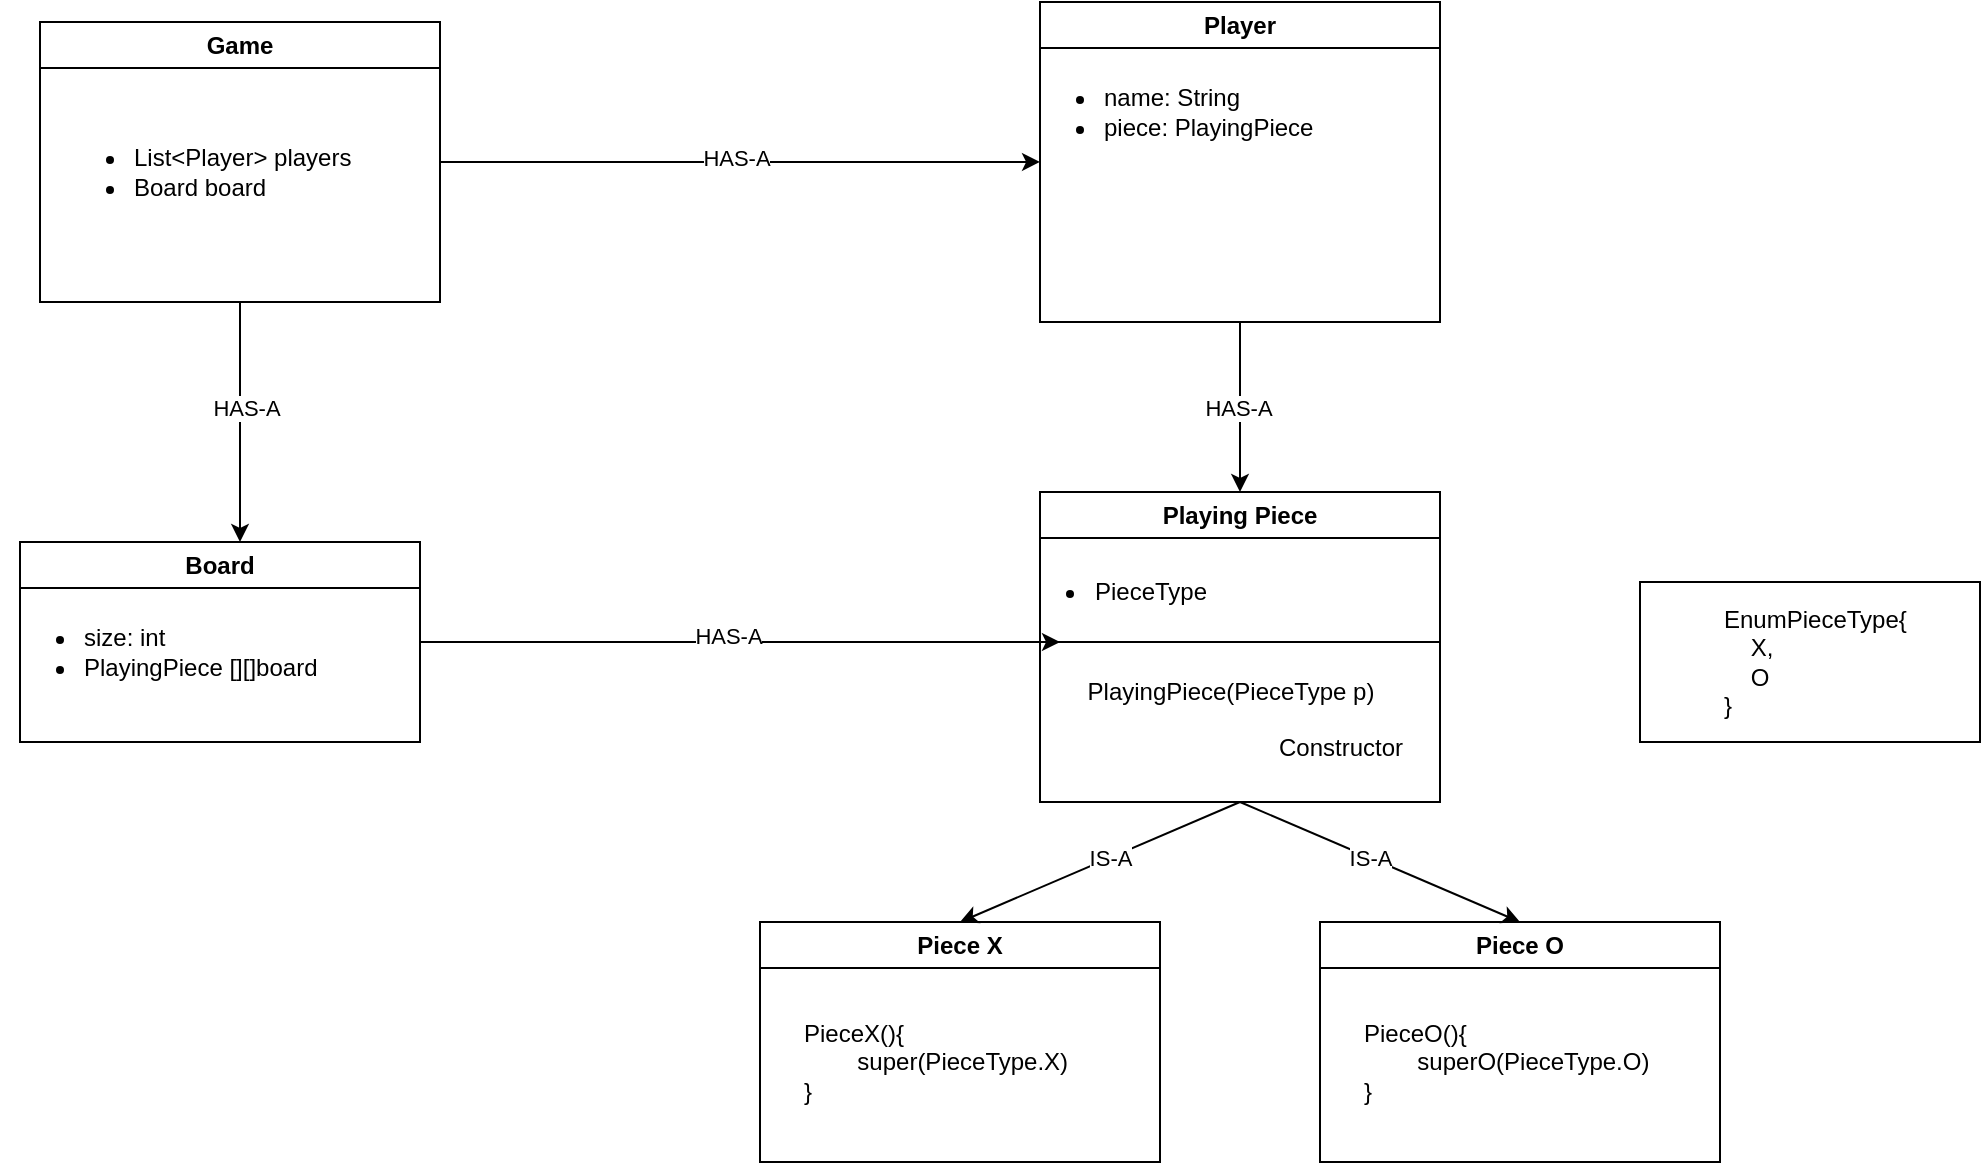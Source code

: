 <mxfile version="28.2.5">
  <diagram name="Page-1" id="Tj21QvJawq1ldRaWgG7r">
    <mxGraphModel dx="1426" dy="790" grid="1" gridSize="10" guides="1" tooltips="1" connect="1" arrows="1" fold="1" page="1" pageScale="1" pageWidth="1654" pageHeight="1169" background="#ffffff" math="0" shadow="0">
      <root>
        <mxCell id="0" />
        <mxCell id="1" parent="0" />
        <mxCell id="9NjTISBWOdYO_xShDrFO-2" value="Playing Piece" style="swimlane;whiteSpace=wrap;html=1;" vertex="1" parent="1">
          <mxGeometry x="850" y="385" width="200" height="155" as="geometry" />
        </mxCell>
        <mxCell id="9NjTISBWOdYO_xShDrFO-3" value="&lt;ul&gt;&lt;li&gt;PieceType&lt;/li&gt;&lt;/ul&gt;" style="text;html=1;align=center;verticalAlign=middle;resizable=0;points=[];autosize=1;strokeColor=none;fillColor=none;" vertex="1" parent="9NjTISBWOdYO_xShDrFO-2">
          <mxGeometry x="-25" y="25" width="120" height="50" as="geometry" />
        </mxCell>
        <mxCell id="9NjTISBWOdYO_xShDrFO-6" value="PlayingPiece(PieceType p)" style="text;html=1;align=center;verticalAlign=middle;resizable=0;points=[];autosize=1;strokeColor=none;fillColor=none;" vertex="1" parent="9NjTISBWOdYO_xShDrFO-2">
          <mxGeometry x="10" y="85" width="170" height="30" as="geometry" />
        </mxCell>
        <mxCell id="9NjTISBWOdYO_xShDrFO-4" value="&lt;blockquote style=&quot;margin: 0 0 0 40px; border: none; padding: 0px;&quot;&gt;EnumPieceType{&lt;div&gt;&amp;nbsp; &amp;nbsp; X,&lt;/div&gt;&lt;div&gt;&amp;nbsp; &amp;nbsp; O&lt;/div&gt;&lt;div&gt;}&lt;/div&gt;&lt;/blockquote&gt;" style="rounded=0;whiteSpace=wrap;html=1;align=left;" vertex="1" parent="1">
          <mxGeometry x="1150" y="430" width="170" height="80" as="geometry" />
        </mxCell>
        <mxCell id="9NjTISBWOdYO_xShDrFO-5" value="" style="endArrow=none;html=1;rounded=0;" edge="1" parent="1">
          <mxGeometry width="50" height="50" relative="1" as="geometry">
            <mxPoint x="850" y="460" as="sourcePoint" />
            <mxPoint x="1050" y="460" as="targetPoint" />
          </mxGeometry>
        </mxCell>
        <mxCell id="9NjTISBWOdYO_xShDrFO-7" value="Constructor" style="text;html=1;align=center;verticalAlign=middle;resizable=0;points=[];autosize=1;strokeColor=none;fillColor=none;" vertex="1" parent="1">
          <mxGeometry x="955" y="498" width="90" height="30" as="geometry" />
        </mxCell>
        <mxCell id="9NjTISBWOdYO_xShDrFO-8" value="Piece X" style="swimlane;whiteSpace=wrap;html=1;" vertex="1" parent="1">
          <mxGeometry x="710" y="600" width="200" height="120" as="geometry" />
        </mxCell>
        <mxCell id="9NjTISBWOdYO_xShDrFO-12" value="PieceX(){&lt;div&gt;&lt;span style=&quot;white-space: pre;&quot;&gt;&#x9;&lt;/span&gt;super(PieceType.X)&lt;/div&gt;&lt;div&gt;}&lt;/div&gt;" style="text;html=1;align=left;verticalAlign=middle;resizable=0;points=[];autosize=1;strokeColor=none;fillColor=none;" vertex="1" parent="9NjTISBWOdYO_xShDrFO-8">
          <mxGeometry x="20" y="40" width="160" height="60" as="geometry" />
        </mxCell>
        <mxCell id="9NjTISBWOdYO_xShDrFO-9" value="Piece O" style="swimlane;whiteSpace=wrap;html=1;" vertex="1" parent="1">
          <mxGeometry x="990" y="600" width="200" height="120" as="geometry" />
        </mxCell>
        <mxCell id="9NjTISBWOdYO_xShDrFO-13" value="PieceO(){&lt;div&gt;&lt;span style=&quot;white-space: pre;&quot;&gt;&#x9;&lt;/span&gt;superO(PieceType.O)&lt;/div&gt;&lt;div&gt;}&lt;/div&gt;" style="text;html=1;align=left;verticalAlign=middle;resizable=0;points=[];autosize=1;strokeColor=none;fillColor=none;" vertex="1" parent="9NjTISBWOdYO_xShDrFO-9">
          <mxGeometry x="20" y="40" width="170" height="60" as="geometry" />
        </mxCell>
        <mxCell id="9NjTISBWOdYO_xShDrFO-14" value="" style="endArrow=classic;html=1;rounded=0;entryX=0.5;entryY=0;entryDx=0;entryDy=0;exitX=0.5;exitY=1;exitDx=0;exitDy=0;" edge="1" parent="1" source="9NjTISBWOdYO_xShDrFO-2" target="9NjTISBWOdYO_xShDrFO-8">
          <mxGeometry width="50" height="50" relative="1" as="geometry">
            <mxPoint x="650" y="540" as="sourcePoint" />
            <mxPoint x="700" y="490" as="targetPoint" />
          </mxGeometry>
        </mxCell>
        <mxCell id="9NjTISBWOdYO_xShDrFO-17" value="IS-A" style="edgeLabel;html=1;align=center;verticalAlign=middle;resizable=0;points=[];" vertex="1" connectable="0" parent="9NjTISBWOdYO_xShDrFO-14">
          <mxGeometry x="-0.071" relative="1" as="geometry">
            <mxPoint as="offset" />
          </mxGeometry>
        </mxCell>
        <mxCell id="9NjTISBWOdYO_xShDrFO-15" value="" style="endArrow=classic;html=1;rounded=0;entryX=0.5;entryY=0;entryDx=0;entryDy=0;exitX=0.5;exitY=1;exitDx=0;exitDy=0;" edge="1" parent="1" source="9NjTISBWOdYO_xShDrFO-2" target="9NjTISBWOdYO_xShDrFO-9">
          <mxGeometry width="50" height="50" relative="1" as="geometry">
            <mxPoint x="340" y="500" as="sourcePoint" />
            <mxPoint x="390" y="450" as="targetPoint" />
          </mxGeometry>
        </mxCell>
        <mxCell id="9NjTISBWOdYO_xShDrFO-16" value="IS-A" style="edgeLabel;html=1;align=center;verticalAlign=middle;resizable=0;points=[];" vertex="1" connectable="0" parent="9NjTISBWOdYO_xShDrFO-15">
          <mxGeometry x="-0.088" relative="1" as="geometry">
            <mxPoint x="1" as="offset" />
          </mxGeometry>
        </mxCell>
        <mxCell id="9NjTISBWOdYO_xShDrFO-18" value="Board" style="swimlane;whiteSpace=wrap;html=1;" vertex="1" parent="1">
          <mxGeometry x="340" y="410" width="200" height="100" as="geometry" />
        </mxCell>
        <mxCell id="9NjTISBWOdYO_xShDrFO-19" value="&lt;ul&gt;&lt;li&gt;size: int&lt;/li&gt;&lt;li&gt;PlayingPiece [][]board&lt;/li&gt;&lt;/ul&gt;" style="text;html=1;align=left;verticalAlign=middle;resizable=0;points=[];autosize=1;strokeColor=none;fillColor=none;" vertex="1" parent="9NjTISBWOdYO_xShDrFO-18">
          <mxGeometry x="-10" y="20" width="180" height="70" as="geometry" />
        </mxCell>
        <mxCell id="9NjTISBWOdYO_xShDrFO-22" value="" style="endArrow=classic;html=1;rounded=0;" edge="1" parent="1">
          <mxGeometry width="50" height="50" relative="1" as="geometry">
            <mxPoint x="540" y="460" as="sourcePoint" />
            <mxPoint x="860" y="460" as="targetPoint" />
          </mxGeometry>
        </mxCell>
        <mxCell id="9NjTISBWOdYO_xShDrFO-23" value="HAS-A" style="edgeLabel;html=1;align=center;verticalAlign=middle;resizable=0;points=[];" vertex="1" connectable="0" parent="9NjTISBWOdYO_xShDrFO-22">
          <mxGeometry x="-0.038" y="3" relative="1" as="geometry">
            <mxPoint as="offset" />
          </mxGeometry>
        </mxCell>
        <mxCell id="9NjTISBWOdYO_xShDrFO-24" value="Player" style="swimlane;whiteSpace=wrap;html=1;" vertex="1" parent="1">
          <mxGeometry x="850" y="140" width="200" height="160" as="geometry" />
        </mxCell>
        <mxCell id="9NjTISBWOdYO_xShDrFO-26" value="&lt;ul&gt;&lt;li&gt;name: String&lt;/li&gt;&lt;li&gt;piece: PlayingPiece&lt;/li&gt;&lt;/ul&gt;" style="text;html=1;align=left;verticalAlign=middle;resizable=0;points=[];autosize=1;strokeColor=none;fillColor=none;" vertex="1" parent="9NjTISBWOdYO_xShDrFO-24">
          <mxGeometry x="-10" y="20" width="170" height="70" as="geometry" />
        </mxCell>
        <mxCell id="9NjTISBWOdYO_xShDrFO-27" value="Game" style="swimlane;whiteSpace=wrap;html=1;" vertex="1" parent="1">
          <mxGeometry x="350" y="150" width="200" height="140" as="geometry" />
        </mxCell>
        <mxCell id="9NjTISBWOdYO_xShDrFO-28" value="&lt;ul&gt;&lt;li&gt;List&amp;lt;Player&amp;gt; players&lt;/li&gt;&lt;li&gt;Board board&lt;/li&gt;&lt;/ul&gt;" style="text;html=1;align=left;verticalAlign=middle;resizable=0;points=[];autosize=1;strokeColor=none;fillColor=none;" vertex="1" parent="9NjTISBWOdYO_xShDrFO-27">
          <mxGeometry x="5" y="40" width="170" height="70" as="geometry" />
        </mxCell>
        <mxCell id="9NjTISBWOdYO_xShDrFO-29" value="" style="endArrow=classic;html=1;rounded=0;entryX=0.059;entryY=0.857;entryDx=0;entryDy=0;entryPerimeter=0;" edge="1" parent="1" target="9NjTISBWOdYO_xShDrFO-26">
          <mxGeometry width="50" height="50" relative="1" as="geometry">
            <mxPoint x="550" y="220" as="sourcePoint" />
            <mxPoint x="600" y="170" as="targetPoint" />
          </mxGeometry>
        </mxCell>
        <mxCell id="9NjTISBWOdYO_xShDrFO-30" value="HAS-A" style="edgeLabel;html=1;align=center;verticalAlign=middle;resizable=0;points=[];" vertex="1" connectable="0" parent="9NjTISBWOdYO_xShDrFO-29">
          <mxGeometry x="-0.013" y="2" relative="1" as="geometry">
            <mxPoint as="offset" />
          </mxGeometry>
        </mxCell>
        <mxCell id="9NjTISBWOdYO_xShDrFO-31" value="" style="endArrow=classic;html=1;rounded=0;exitX=0.5;exitY=1;exitDx=0;exitDy=0;entryX=0.55;entryY=0;entryDx=0;entryDy=0;entryPerimeter=0;" edge="1" parent="1" source="9NjTISBWOdYO_xShDrFO-27" target="9NjTISBWOdYO_xShDrFO-18">
          <mxGeometry width="50" height="50" relative="1" as="geometry">
            <mxPoint x="650" y="370" as="sourcePoint" />
            <mxPoint x="700" y="320" as="targetPoint" />
          </mxGeometry>
        </mxCell>
        <mxCell id="9NjTISBWOdYO_xShDrFO-32" value="HAS-A" style="edgeLabel;html=1;align=center;verticalAlign=middle;resizable=0;points=[];" vertex="1" connectable="0" parent="9NjTISBWOdYO_xShDrFO-31">
          <mxGeometry x="-0.117" y="3" relative="1" as="geometry">
            <mxPoint as="offset" />
          </mxGeometry>
        </mxCell>
        <mxCell id="9NjTISBWOdYO_xShDrFO-33" value="" style="endArrow=classic;html=1;rounded=0;exitX=0.5;exitY=1;exitDx=0;exitDy=0;" edge="1" parent="1" source="9NjTISBWOdYO_xShDrFO-24" target="9NjTISBWOdYO_xShDrFO-2">
          <mxGeometry width="50" height="50" relative="1" as="geometry">
            <mxPoint x="650" y="430" as="sourcePoint" />
            <mxPoint x="700" y="380" as="targetPoint" />
          </mxGeometry>
        </mxCell>
        <mxCell id="9NjTISBWOdYO_xShDrFO-35" value="HAS-A" style="edgeLabel;html=1;align=center;verticalAlign=middle;resizable=0;points=[];" vertex="1" connectable="0" parent="9NjTISBWOdYO_xShDrFO-33">
          <mxGeometry x="0.012" y="-1" relative="1" as="geometry">
            <mxPoint as="offset" />
          </mxGeometry>
        </mxCell>
      </root>
    </mxGraphModel>
  </diagram>
</mxfile>
